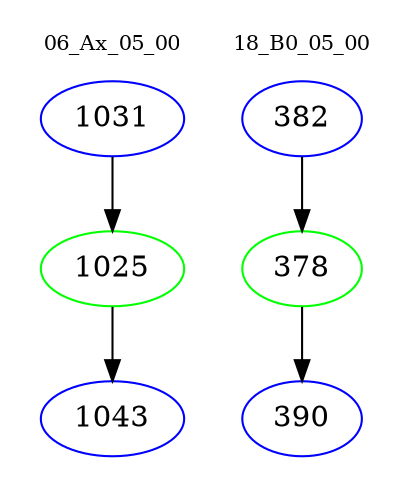 digraph{
subgraph cluster_0 {
color = white
label = "06_Ax_05_00";
fontsize=10;
T0_1031 [label="1031", color="blue"]
T0_1031 -> T0_1025 [color="black"]
T0_1025 [label="1025", color="green"]
T0_1025 -> T0_1043 [color="black"]
T0_1043 [label="1043", color="blue"]
}
subgraph cluster_1 {
color = white
label = "18_B0_05_00";
fontsize=10;
T1_382 [label="382", color="blue"]
T1_382 -> T1_378 [color="black"]
T1_378 [label="378", color="green"]
T1_378 -> T1_390 [color="black"]
T1_390 [label="390", color="blue"]
}
}
